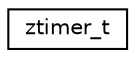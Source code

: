 digraph "Graphical Class Hierarchy"
{
 // LATEX_PDF_SIZE
  edge [fontname="Helvetica",fontsize="10",labelfontname="Helvetica",labelfontsize="10"];
  node [fontname="Helvetica",fontsize="10",shape=record];
  rankdir="LR";
  Node0 [label="ztimer_t",height=0.2,width=0.4,color="black", fillcolor="white", style="filled",URL="$structztimer__t.html",tooltip="ztimer structure"];
}
